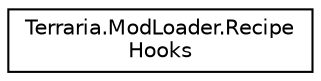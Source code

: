 digraph "Graphical Class Hierarchy"
{
 // LATEX_PDF_SIZE
  edge [fontname="Helvetica",fontsize="10",labelfontname="Helvetica",labelfontsize="10"];
  node [fontname="Helvetica",fontsize="10",shape=record];
  rankdir="LR";
  Node0 [label="Terraria.ModLoader.Recipe\lHooks",height=0.2,width=0.4,color="black", fillcolor="white", style="filled",URL="$class_terraria_1_1_mod_loader_1_1_recipe_hooks.html",tooltip="This is where all ModRecipe and GlobalRecipe hooks are gathered and called."];
}
